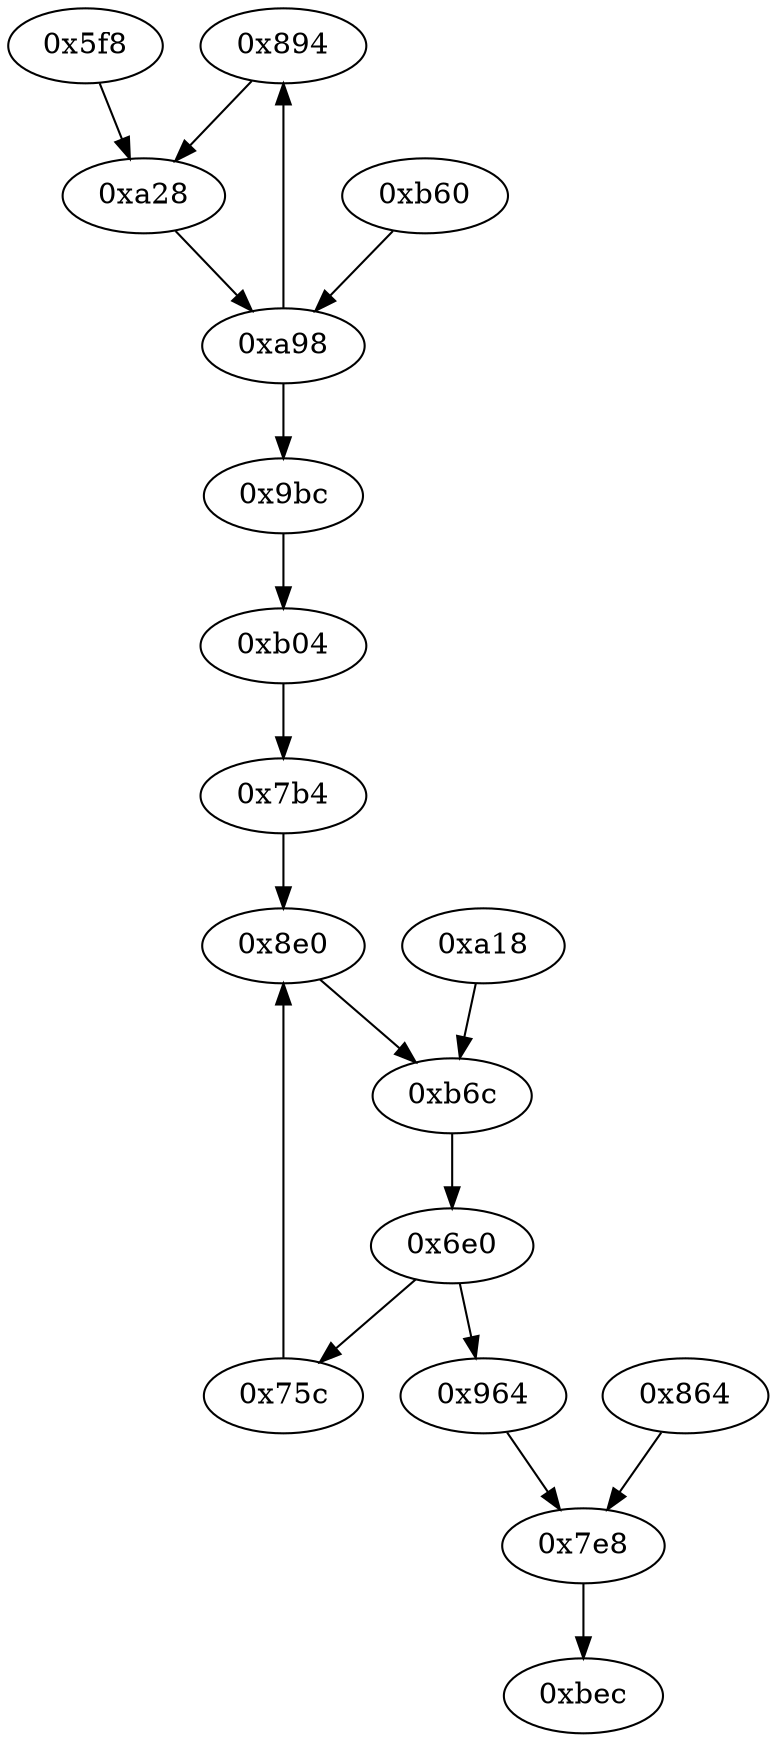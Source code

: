 strict digraph "" {
	"0x894"	 [opcode="[u'ldr', u'ldr', u'add', u'str', u'ldr', u'ldr', u'add', u'add', u'sub', u'str', u'ldr', u'b']"];
	"0xa28"	 [opcode="[u'ldr', u'str', u'ldr', u'str', u'ldr', u'ldr', u'ldr', u'sub', u'sub', u'add', u'mul', u'mvn', u'ldr', u'orr', u'mov', u'cmn', \
u'mov', u'ldr', u'cmp', u'mov', u'mov', u'mov', u'cmn', u'mov', u'mov', u'teq', u'mov', u'b']"];
	"0x894" -> "0xa28";
	"0xa98"	 [opcode="[u'ldr', u'ldr', u'str', u'ldr', u'ldr', u'ldrb', u'ldr', u'cmp', u'mov', u'mov', u'strb', u'ldr', u'ldr', u'ldr', u'sub', u'sub', \
u'add', u'mul', u'eor', u'and', u'ldr', u'ldr', u'mov', u'mov', u'cmp', u'mov', u'b']"];
	"0xa98" -> "0x894";
	"0x9bc"	 [opcode="[u'ldr', u'mov', u'ldr', u'ldr', u'add', u'sub', u'sub', u'mul', u'mov', u'eor', u'and', u'ldr', u'mov', u'ldr', u'cmp', u'mov', \
u'teq', u'mov', u'mov', u'cmp', u'mov', u'mov', u'b']"];
	"0xa98" -> "0x9bc";
	"0x7e8"	 [opcode="[u'ldr', u'ldr', u'bl', u'ldr', u'mov', u'ldr', u'ldr', u'ldr', u'ldr', u'cmp', u'mov', u'add', u'sub', u'sub', u'mul', u'mvn', \
u'mov', u'orr', u'ldr', u'cmn', u'mov', u'teq', u'ldr', u'b']"];
	"0xbec"	 [opcode="[u'mov', u'sub', u'pop']"];
	"0x7e8" -> "0xbec";
	"0xb04"	 [opcode="[u'ldr', u'ldr', u'ldr', u'rsb', u'mvn', u'mul', u'eor', u'and', u'ldr', u'ldr', u'mov', u'mov', u'cmp', u'mov']"];
	"0x7b4"	 [opcode="[u'mov', u'str', u'ldr', u'str', u'ldr', u'b']"];
	"0xb04" -> "0x7b4";
	"0x75c"	 [opcode="[u'ldr', u'ldr', u'add', u'str', u'ldr', u'ldr', u'add', u'add', u'sub', u'str', u'ldr', u'b']"];
	"0x8e0"	 [opcode="[u'ldr', u'mov', u'str', u'ldr', u'str', u'ldr', u'ldr', u'ldr', u'add', u'sub', u'sub', u'mul', u'mov', u'eor', u'and', u'ldr', \
u'mov', u'ldr', u'cmp', u'mov', u'teq', u'ldr', u'mov', u'cmp', u'mov', u'mov', u'b']"];
	"0x75c" -> "0x8e0";
	"0x6e0"	 [opcode="[u'ldrb', u'ldr', u'ldr', u'b']"];
	"0x6e0" -> "0x75c";
	"0x964"	 [opcode="[u'ldr', u'mov', u'ldr', u'rsb', u'mvn', u'mul', u'mov', u'eor', u'and', u'ldr', u'mov', u'ldr', u'cmp', u'mov', u'teq', u'ldr', \
u'ldr', u'mov', u'cmp', u'mov', u'mov', u'b']"];
	"0x6e0" -> "0x964";
	"0xa18"	 [opcode="[u'ldr', u'ldr', u'mov', u'b']"];
	"0xb6c"	 [opcode="[u'ldr', u'mov', u'ldr', u'ldrb', u'ldr', u'cmp', u'mov', u'mov', u'strb', u'ldr', u'ldr', u'ldr', u'ldr', u'cmp', u'mov', u'rsb', \
u'mvn', u'mul', u'mvn', u'mov', u'orr', u'ldr', u'cmn', u'mov', u'teq', u'ldr']"];
	"0xa18" -> "0xb6c";
	"0x864"	 [opcode="[u'ldr', u'ldr', u'bl', u'ldr', u'b']"];
	"0x864" -> "0x7e8";
	"0x964" -> "0x7e8";
	"0xa28" -> "0xa98";
	"0xb6c" -> "0x6e0";
	"0x8e0" -> "0xb6c";
	"0x7b4" -> "0x8e0";
	"0xb60"	 [opcode="[u'ldr', u'mov', u'b']"];
	"0xb60" -> "0xa98";
	"0x5f8"	 [opcode="[u'push', u'add', u'sub', u'add', u'mvn', u'str', u'mov', u'str', u'ldr', u'str', u'ldr', u'ldr', u'ldr', u'str', u'ldr', u'str', \
u'ldr', u'ldr', u'str', u'ldr', u'ldr', u'ldr', u'ldr', u'add', u'str', u'ldr', u'str', u'add', u'str', u'str', u'str', u'mov', \
u'str', u'mov', u'b']"];
	"0x5f8" -> "0xa28";
	"0x9bc" -> "0xb04";
}
